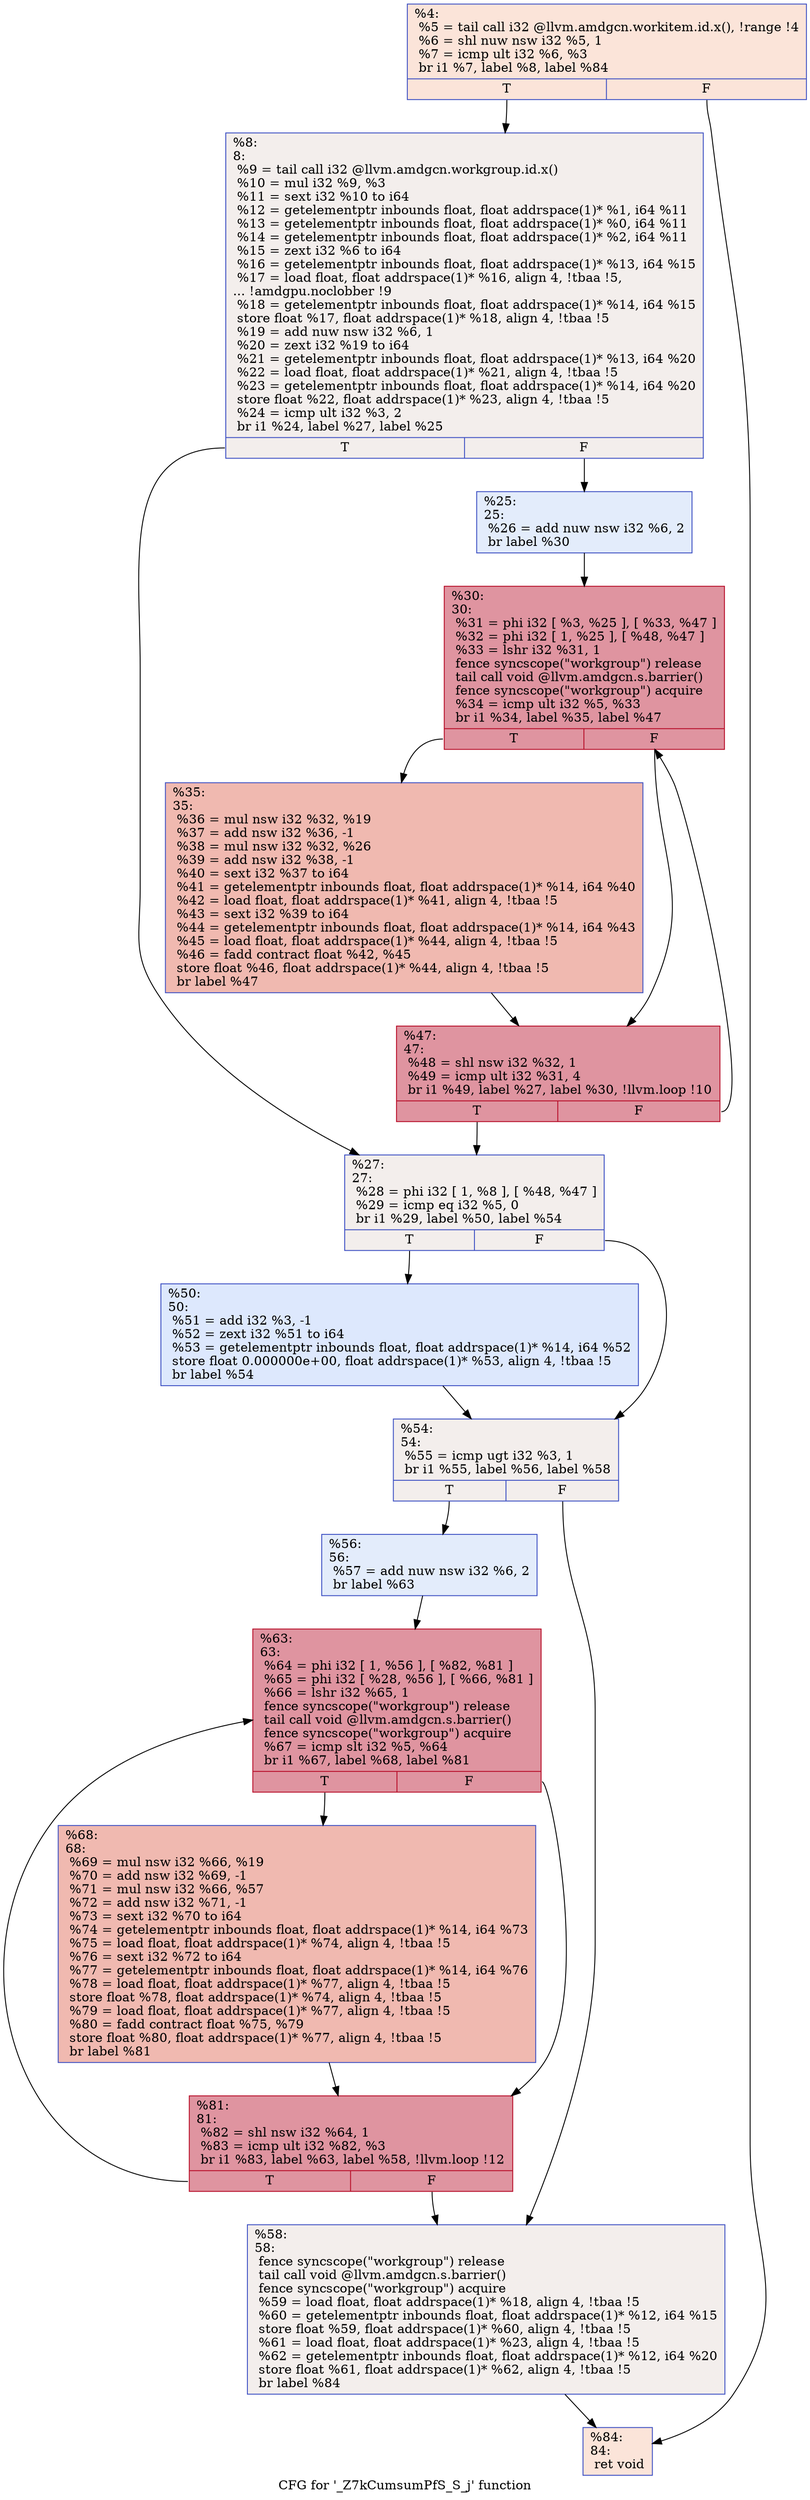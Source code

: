 digraph "CFG for '_Z7kCumsumPfS_S_j' function" {
	label="CFG for '_Z7kCumsumPfS_S_j' function";

	Node0x59f90b0 [shape=record,color="#3d50c3ff", style=filled, fillcolor="#f5c1a970",label="{%4:\l  %5 = tail call i32 @llvm.amdgcn.workitem.id.x(), !range !4\l  %6 = shl nuw nsw i32 %5, 1\l  %7 = icmp ult i32 %6, %3\l  br i1 %7, label %8, label %84\l|{<s0>T|<s1>F}}"];
	Node0x59f90b0:s0 -> Node0x59fa590;
	Node0x59f90b0:s1 -> Node0x59fa620;
	Node0x59fa590 [shape=record,color="#3d50c3ff", style=filled, fillcolor="#e3d9d370",label="{%8:\l8:                                                \l  %9 = tail call i32 @llvm.amdgcn.workgroup.id.x()\l  %10 = mul i32 %9, %3\l  %11 = sext i32 %10 to i64\l  %12 = getelementptr inbounds float, float addrspace(1)* %1, i64 %11\l  %13 = getelementptr inbounds float, float addrspace(1)* %0, i64 %11\l  %14 = getelementptr inbounds float, float addrspace(1)* %2, i64 %11\l  %15 = zext i32 %6 to i64\l  %16 = getelementptr inbounds float, float addrspace(1)* %13, i64 %15\l  %17 = load float, float addrspace(1)* %16, align 4, !tbaa !5,\l... !amdgpu.noclobber !9\l  %18 = getelementptr inbounds float, float addrspace(1)* %14, i64 %15\l  store float %17, float addrspace(1)* %18, align 4, !tbaa !5\l  %19 = add nuw nsw i32 %6, 1\l  %20 = zext i32 %19 to i64\l  %21 = getelementptr inbounds float, float addrspace(1)* %13, i64 %20\l  %22 = load float, float addrspace(1)* %21, align 4, !tbaa !5\l  %23 = getelementptr inbounds float, float addrspace(1)* %14, i64 %20\l  store float %22, float addrspace(1)* %23, align 4, !tbaa !5\l  %24 = icmp ult i32 %3, 2\l  br i1 %24, label %27, label %25\l|{<s0>T|<s1>F}}"];
	Node0x59fa590:s0 -> Node0x59fbcc0;
	Node0x59fa590:s1 -> Node0x59fbd50;
	Node0x59fbd50 [shape=record,color="#3d50c3ff", style=filled, fillcolor="#bfd3f670",label="{%25:\l25:                                               \l  %26 = add nuw nsw i32 %6, 2\l  br label %30\l}"];
	Node0x59fbd50 -> Node0x59fbf20;
	Node0x59fbcc0 [shape=record,color="#3d50c3ff", style=filled, fillcolor="#e3d9d370",label="{%27:\l27:                                               \l  %28 = phi i32 [ 1, %8 ], [ %48, %47 ]\l  %29 = icmp eq i32 %5, 0\l  br i1 %29, label %50, label %54\l|{<s0>T|<s1>F}}"];
	Node0x59fbcc0:s0 -> Node0x59fc1e0;
	Node0x59fbcc0:s1 -> Node0x59fc270;
	Node0x59fbf20 [shape=record,color="#b70d28ff", style=filled, fillcolor="#b70d2870",label="{%30:\l30:                                               \l  %31 = phi i32 [ %3, %25 ], [ %33, %47 ]\l  %32 = phi i32 [ 1, %25 ], [ %48, %47 ]\l  %33 = lshr i32 %31, 1\l  fence syncscope(\"workgroup\") release\l  tail call void @llvm.amdgcn.s.barrier()\l  fence syncscope(\"workgroup\") acquire\l  %34 = icmp ult i32 %5, %33\l  br i1 %34, label %35, label %47\l|{<s0>T|<s1>F}}"];
	Node0x59fbf20:s0 -> Node0x59fca40;
	Node0x59fbf20:s1 -> Node0x59fbfe0;
	Node0x59fca40 [shape=record,color="#3d50c3ff", style=filled, fillcolor="#de614d70",label="{%35:\l35:                                               \l  %36 = mul nsw i32 %32, %19\l  %37 = add nsw i32 %36, -1\l  %38 = mul nsw i32 %32, %26\l  %39 = add nsw i32 %38, -1\l  %40 = sext i32 %37 to i64\l  %41 = getelementptr inbounds float, float addrspace(1)* %14, i64 %40\l  %42 = load float, float addrspace(1)* %41, align 4, !tbaa !5\l  %43 = sext i32 %39 to i64\l  %44 = getelementptr inbounds float, float addrspace(1)* %14, i64 %43\l  %45 = load float, float addrspace(1)* %44, align 4, !tbaa !5\l  %46 = fadd contract float %42, %45\l  store float %46, float addrspace(1)* %44, align 4, !tbaa !5\l  br label %47\l}"];
	Node0x59fca40 -> Node0x59fbfe0;
	Node0x59fbfe0 [shape=record,color="#b70d28ff", style=filled, fillcolor="#b70d2870",label="{%47:\l47:                                               \l  %48 = shl nsw i32 %32, 1\l  %49 = icmp ult i32 %31, 4\l  br i1 %49, label %27, label %30, !llvm.loop !10\l|{<s0>T|<s1>F}}"];
	Node0x59fbfe0:s0 -> Node0x59fbcc0;
	Node0x59fbfe0:s1 -> Node0x59fbf20;
	Node0x59fc1e0 [shape=record,color="#3d50c3ff", style=filled, fillcolor="#b2ccfb70",label="{%50:\l50:                                               \l  %51 = add i32 %3, -1\l  %52 = zext i32 %51 to i64\l  %53 = getelementptr inbounds float, float addrspace(1)* %14, i64 %52\l  store float 0.000000e+00, float addrspace(1)* %53, align 4, !tbaa !5\l  br label %54\l}"];
	Node0x59fc1e0 -> Node0x59fc270;
	Node0x59fc270 [shape=record,color="#3d50c3ff", style=filled, fillcolor="#e3d9d370",label="{%54:\l54:                                               \l  %55 = icmp ugt i32 %3, 1\l  br i1 %55, label %56, label %58\l|{<s0>T|<s1>F}}"];
	Node0x59fc270:s0 -> Node0x59fe1d0;
	Node0x59fc270:s1 -> Node0x59fe220;
	Node0x59fe1d0 [shape=record,color="#3d50c3ff", style=filled, fillcolor="#bfd3f670",label="{%56:\l56:                                               \l  %57 = add nuw nsw i32 %6, 2\l  br label %63\l}"];
	Node0x59fe1d0 -> Node0x59fe3f0;
	Node0x59fe220 [shape=record,color="#3d50c3ff", style=filled, fillcolor="#e3d9d370",label="{%58:\l58:                                               \l  fence syncscope(\"workgroup\") release\l  tail call void @llvm.amdgcn.s.barrier()\l  fence syncscope(\"workgroup\") acquire\l  %59 = load float, float addrspace(1)* %18, align 4, !tbaa !5\l  %60 = getelementptr inbounds float, float addrspace(1)* %12, i64 %15\l  store float %59, float addrspace(1)* %60, align 4, !tbaa !5\l  %61 = load float, float addrspace(1)* %23, align 4, !tbaa !5\l  %62 = getelementptr inbounds float, float addrspace(1)* %12, i64 %20\l  store float %61, float addrspace(1)* %62, align 4, !tbaa !5\l  br label %84\l}"];
	Node0x59fe220 -> Node0x59fa620;
	Node0x59fe3f0 [shape=record,color="#b70d28ff", style=filled, fillcolor="#b70d2870",label="{%63:\l63:                                               \l  %64 = phi i32 [ 1, %56 ], [ %82, %81 ]\l  %65 = phi i32 [ %28, %56 ], [ %66, %81 ]\l  %66 = lshr i32 %65, 1\l  fence syncscope(\"workgroup\") release\l  tail call void @llvm.amdgcn.s.barrier()\l  fence syncscope(\"workgroup\") acquire\l  %67 = icmp slt i32 %5, %64\l  br i1 %67, label %68, label %81\l|{<s0>T|<s1>F}}"];
	Node0x59fe3f0:s0 -> Node0x59ff0d0;
	Node0x59fe3f0:s1 -> Node0x59fea10;
	Node0x59ff0d0 [shape=record,color="#3d50c3ff", style=filled, fillcolor="#de614d70",label="{%68:\l68:                                               \l  %69 = mul nsw i32 %66, %19\l  %70 = add nsw i32 %69, -1\l  %71 = mul nsw i32 %66, %57\l  %72 = add nsw i32 %71, -1\l  %73 = sext i32 %70 to i64\l  %74 = getelementptr inbounds float, float addrspace(1)* %14, i64 %73\l  %75 = load float, float addrspace(1)* %74, align 4, !tbaa !5\l  %76 = sext i32 %72 to i64\l  %77 = getelementptr inbounds float, float addrspace(1)* %14, i64 %76\l  %78 = load float, float addrspace(1)* %77, align 4, !tbaa !5\l  store float %78, float addrspace(1)* %74, align 4, !tbaa !5\l  %79 = load float, float addrspace(1)* %77, align 4, !tbaa !5\l  %80 = fadd contract float %75, %79\l  store float %80, float addrspace(1)* %77, align 4, !tbaa !5\l  br label %81\l}"];
	Node0x59ff0d0 -> Node0x59fea10;
	Node0x59fea10 [shape=record,color="#b70d28ff", style=filled, fillcolor="#b70d2870",label="{%81:\l81:                                               \l  %82 = shl nsw i32 %64, 1\l  %83 = icmp ult i32 %82, %3\l  br i1 %83, label %63, label %58, !llvm.loop !12\l|{<s0>T|<s1>F}}"];
	Node0x59fea10:s0 -> Node0x59fe3f0;
	Node0x59fea10:s1 -> Node0x59fe220;
	Node0x59fa620 [shape=record,color="#3d50c3ff", style=filled, fillcolor="#f5c1a970",label="{%84:\l84:                                               \l  ret void\l}"];
}
